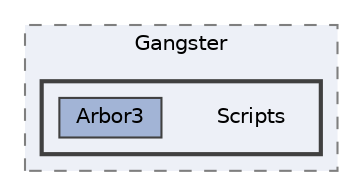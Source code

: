 digraph "103_Management_Character/Gangster/Scripts"
{
 // LATEX_PDF_SIZE
  bgcolor="transparent";
  edge [fontname=Helvetica,fontsize=10,labelfontname=Helvetica,labelfontsize=10];
  node [fontname=Helvetica,fontsize=10,shape=box,height=0.2,width=0.4];
  compound=true
  subgraph clusterdir_e85df7a54a1f2ad7a8ca886989ae84ea {
    graph [ bgcolor="#edf0f7", pencolor="grey50", label="Gangster", fontname=Helvetica,fontsize=10 style="filled,dashed", URL="dir_e85df7a54a1f2ad7a8ca886989ae84ea.html",tooltip=""]
  subgraph clusterdir_52a3f3a04bd2edf7d1e91a3dd8d3d2ad {
    graph [ bgcolor="#edf0f7", pencolor="grey25", label="", fontname=Helvetica,fontsize=10 style="filled,bold", URL="dir_52a3f3a04bd2edf7d1e91a3dd8d3d2ad.html",tooltip=""]
    dir_52a3f3a04bd2edf7d1e91a3dd8d3d2ad [shape=plaintext, label="Scripts"];
  dir_d1dd858a0cd8fa757ae931ae8e933ea9 [label="Arbor3", fillcolor="#a2b4d6", color="grey25", style="filled", URL="dir_d1dd858a0cd8fa757ae931ae8e933ea9.html",tooltip=""];
  }
  }
}
